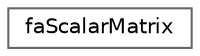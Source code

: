 digraph "Graphical Class Hierarchy"
{
 // LATEX_PDF_SIZE
  bgcolor="transparent";
  edge [fontname=Helvetica,fontsize=10,labelfontname=Helvetica,labelfontsize=10];
  node [fontname=Helvetica,fontsize=10,shape=box,height=0.2,width=0.4];
  rankdir="LR";
  Node0 [id="Node000000",label="faScalarMatrix",height=0.2,width=0.4,color="grey40", fillcolor="white", style="filled",URL="$classFoam_1_1faScalarMatrix.html",tooltip="Template specialisation for scalar faMatrix."];
}
